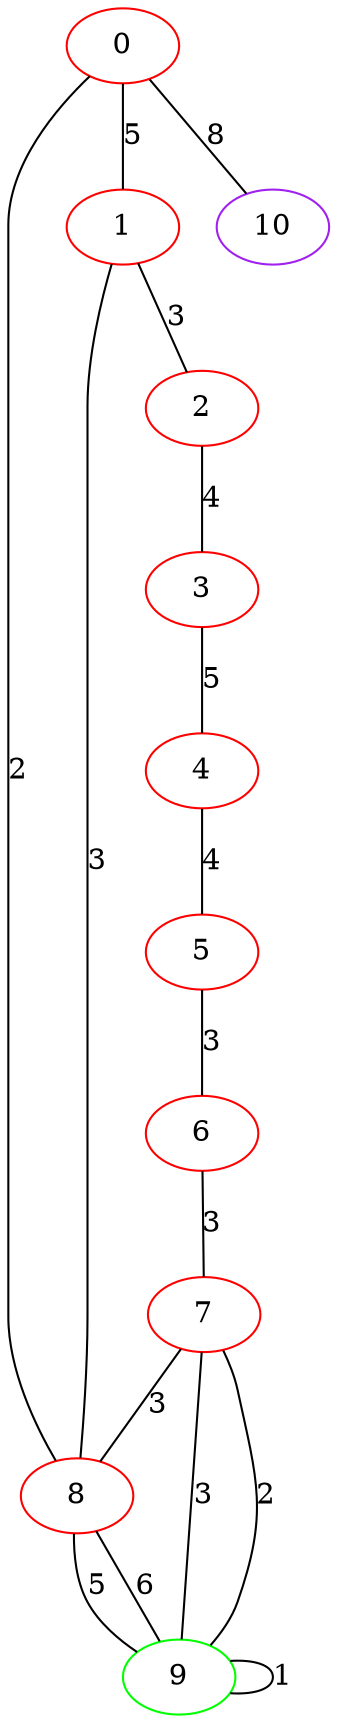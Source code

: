 graph "" {
0 [color=red, weight=1];
1 [color=red, weight=1];
2 [color=red, weight=1];
3 [color=red, weight=1];
4 [color=red, weight=1];
5 [color=red, weight=1];
6 [color=red, weight=1];
7 [color=red, weight=1];
8 [color=red, weight=1];
9 [color=green, weight=2];
10 [color=purple, weight=4];
0 -- 8  [key=0, label=2];
0 -- 1  [key=0, label=5];
0 -- 10  [key=0, label=8];
1 -- 8  [key=0, label=3];
1 -- 2  [key=0, label=3];
2 -- 3  [key=0, label=4];
3 -- 4  [key=0, label=5];
4 -- 5  [key=0, label=4];
5 -- 6  [key=0, label=3];
6 -- 7  [key=0, label=3];
7 -- 8  [key=0, label=3];
7 -- 9  [key=0, label=2];
7 -- 9  [key=1, label=3];
8 -- 9  [key=0, label=5];
8 -- 9  [key=1, label=6];
9 -- 9  [key=0, label=1];
}
